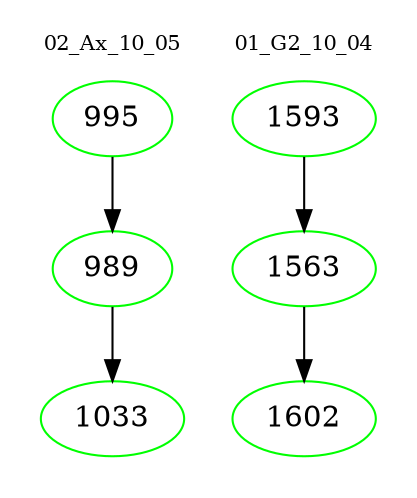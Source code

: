 digraph{
subgraph cluster_0 {
color = white
label = "02_Ax_10_05";
fontsize=10;
T0_995 [label="995", color="green"]
T0_995 -> T0_989 [color="black"]
T0_989 [label="989", color="green"]
T0_989 -> T0_1033 [color="black"]
T0_1033 [label="1033", color="green"]
}
subgraph cluster_1 {
color = white
label = "01_G2_10_04";
fontsize=10;
T1_1593 [label="1593", color="green"]
T1_1593 -> T1_1563 [color="black"]
T1_1563 [label="1563", color="green"]
T1_1563 -> T1_1602 [color="black"]
T1_1602 [label="1602", color="green"]
}
}
